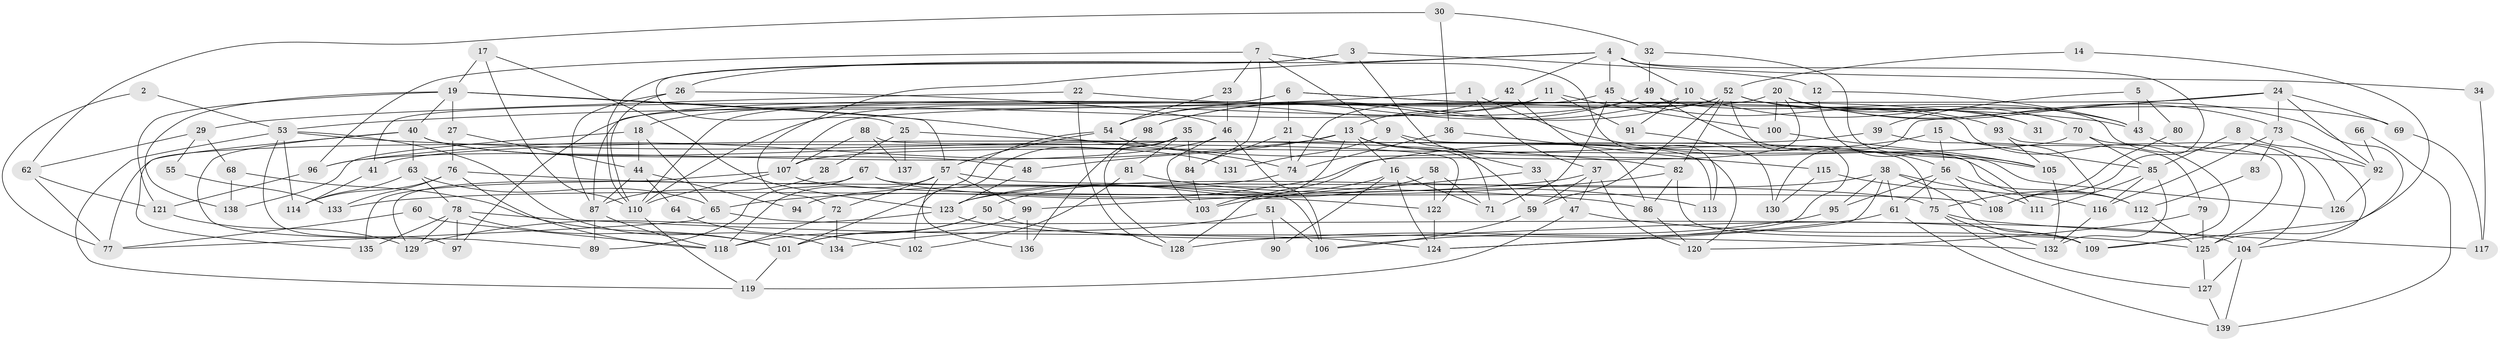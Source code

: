 // Generated by graph-tools (version 1.1) at 2025/02/03/09/25 03:02:04]
// undirected, 139 vertices, 278 edges
graph export_dot {
graph [start="1"]
  node [color=gray90,style=filled];
  1;
  2;
  3;
  4;
  5;
  6;
  7;
  8;
  9;
  10;
  11;
  12;
  13;
  14;
  15;
  16;
  17;
  18;
  19;
  20;
  21;
  22;
  23;
  24;
  25;
  26;
  27;
  28;
  29;
  30;
  31;
  32;
  33;
  34;
  35;
  36;
  37;
  38;
  39;
  40;
  41;
  42;
  43;
  44;
  45;
  46;
  47;
  48;
  49;
  50;
  51;
  52;
  53;
  54;
  55;
  56;
  57;
  58;
  59;
  60;
  61;
  62;
  63;
  64;
  65;
  66;
  67;
  68;
  69;
  70;
  71;
  72;
  73;
  74;
  75;
  76;
  77;
  78;
  79;
  80;
  81;
  82;
  83;
  84;
  85;
  86;
  87;
  88;
  89;
  90;
  91;
  92;
  93;
  94;
  95;
  96;
  97;
  98;
  99;
  100;
  101;
  102;
  103;
  104;
  105;
  106;
  107;
  108;
  109;
  110;
  111;
  112;
  113;
  114;
  115;
  116;
  117;
  118;
  119;
  120;
  121;
  122;
  123;
  124;
  125;
  126;
  127;
  128;
  129;
  130;
  131;
  132;
  133;
  134;
  135;
  136;
  137;
  138;
  139;
  1 -- 53;
  1 -- 37;
  1 -- 105;
  2 -- 77;
  2 -- 53;
  3 -- 110;
  3 -- 33;
  3 -- 12;
  3 -- 25;
  4 -- 72;
  4 -- 26;
  4 -- 10;
  4 -- 34;
  4 -- 42;
  4 -- 45;
  4 -- 108;
  5 -- 39;
  5 -- 43;
  5 -- 80;
  6 -- 109;
  6 -- 87;
  6 -- 21;
  6 -- 31;
  6 -- 41;
  7 -- 9;
  7 -- 84;
  7 -- 23;
  7 -- 96;
  7 -- 113;
  8 -- 85;
  8 -- 104;
  9 -- 75;
  9 -- 71;
  9 -- 131;
  10 -- 43;
  10 -- 91;
  10 -- 98;
  11 -- 13;
  11 -- 91;
  11 -- 18;
  11 -- 100;
  12 -- 111;
  12 -- 43;
  13 -- 16;
  13 -- 48;
  13 -- 59;
  13 -- 96;
  13 -- 103;
  13 -- 115;
  14 -- 52;
  14 -- 109;
  15 -- 65;
  15 -- 79;
  15 -- 56;
  15 -- 85;
  16 -- 50;
  16 -- 71;
  16 -- 90;
  16 -- 124;
  17 -- 19;
  17 -- 110;
  17 -- 123;
  18 -- 65;
  18 -- 44;
  18 -- 138;
  19 -- 40;
  19 -- 74;
  19 -- 27;
  19 -- 57;
  19 -- 121;
  19 -- 138;
  20 -- 97;
  20 -- 100;
  20 -- 31;
  20 -- 73;
  20 -- 125;
  20 -- 128;
  21 -- 74;
  21 -- 84;
  21 -- 113;
  22 -- 128;
  22 -- 43;
  22 -- 29;
  23 -- 54;
  23 -- 46;
  24 -- 92;
  24 -- 107;
  24 -- 69;
  24 -- 73;
  24 -- 130;
  25 -- 112;
  25 -- 28;
  25 -- 137;
  26 -- 87;
  26 -- 46;
  26 -- 110;
  27 -- 76;
  27 -- 44;
  28 -- 87;
  29 -- 68;
  29 -- 55;
  29 -- 62;
  30 -- 62;
  30 -- 32;
  30 -- 36;
  32 -- 105;
  32 -- 49;
  33 -- 47;
  33 -- 103;
  34 -- 117;
  35 -- 84;
  35 -- 128;
  35 -- 77;
  35 -- 81;
  35 -- 102;
  36 -- 120;
  36 -- 74;
  37 -- 59;
  37 -- 47;
  37 -- 120;
  37 -- 133;
  38 -- 123;
  38 -- 124;
  38 -- 61;
  38 -- 95;
  38 -- 109;
  38 -- 111;
  39 -- 75;
  39 -- 41;
  40 -- 63;
  40 -- 135;
  40 -- 48;
  40 -- 89;
  40 -- 131;
  41 -- 114;
  42 -- 54;
  42 -- 86;
  43 -- 92;
  44 -- 64;
  44 -- 87;
  44 -- 94;
  45 -- 93;
  45 -- 71;
  45 -- 110;
  46 -- 96;
  46 -- 103;
  46 -- 106;
  47 -- 119;
  47 -- 125;
  48 -- 123;
  49 -- 110;
  49 -- 56;
  49 -- 54;
  49 -- 126;
  50 -- 101;
  50 -- 118;
  50 -- 109;
  51 -- 134;
  51 -- 106;
  51 -- 90;
  52 -- 59;
  52 -- 82;
  52 -- 69;
  52 -- 70;
  52 -- 74;
  52 -- 98;
  52 -- 124;
  53 -- 119;
  53 -- 82;
  53 -- 97;
  53 -- 114;
  53 -- 134;
  54 -- 57;
  54 -- 101;
  54 -- 126;
  55 -- 133;
  56 -- 61;
  56 -- 95;
  56 -- 108;
  56 -- 112;
  57 -- 99;
  57 -- 72;
  57 -- 75;
  57 -- 118;
  57 -- 136;
  58 -- 123;
  58 -- 122;
  58 -- 71;
  59 -- 106;
  60 -- 118;
  60 -- 77;
  61 -- 139;
  61 -- 128;
  62 -- 121;
  62 -- 77;
  63 -- 78;
  63 -- 114;
  63 -- 65;
  64 -- 102;
  65 -- 77;
  65 -- 104;
  66 -- 139;
  66 -- 92;
  67 -- 106;
  67 -- 129;
  67 -- 89;
  67 -- 122;
  68 -- 101;
  68 -- 138;
  69 -- 117;
  70 -- 107;
  70 -- 85;
  70 -- 104;
  72 -- 118;
  72 -- 134;
  73 -- 83;
  73 -- 92;
  73 -- 116;
  74 -- 94;
  75 -- 132;
  75 -- 117;
  75 -- 127;
  76 -- 118;
  76 -- 86;
  76 -- 114;
  76 -- 133;
  78 -- 129;
  78 -- 132;
  78 -- 97;
  78 -- 101;
  78 -- 135;
  79 -- 125;
  79 -- 120;
  80 -- 108;
  81 -- 113;
  81 -- 102;
  82 -- 99;
  82 -- 109;
  82 -- 86;
  83 -- 112;
  84 -- 103;
  85 -- 111;
  85 -- 116;
  85 -- 132;
  86 -- 120;
  87 -- 89;
  87 -- 118;
  88 -- 122;
  88 -- 107;
  88 -- 137;
  91 -- 130;
  92 -- 126;
  93 -- 125;
  93 -- 105;
  95 -- 106;
  96 -- 121;
  98 -- 136;
  99 -- 101;
  99 -- 136;
  100 -- 105;
  101 -- 119;
  104 -- 127;
  104 -- 139;
  105 -- 132;
  107 -- 110;
  107 -- 108;
  107 -- 135;
  110 -- 119;
  112 -- 125;
  115 -- 116;
  115 -- 130;
  116 -- 132;
  121 -- 129;
  122 -- 124;
  123 -- 124;
  123 -- 129;
  125 -- 127;
  127 -- 139;
}

